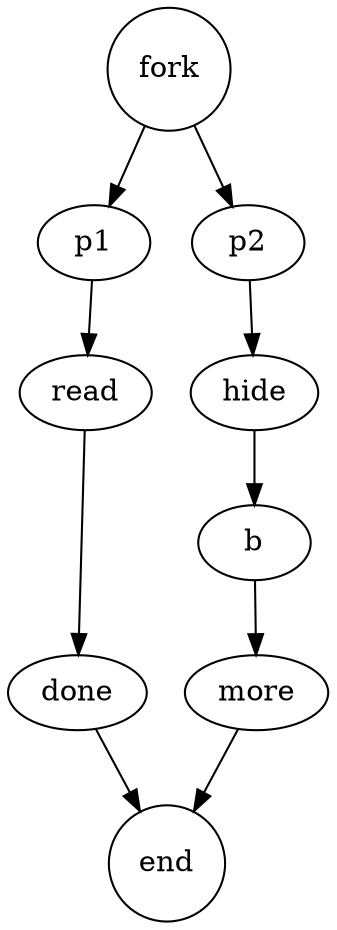digraph G
{
    fork -> p1
    fork -> p2

    subgraph gg
    {
        p1 -> read -> done
        done -> end

        label="colco";
        color=blue
    }

    subgraph vv
    {
        p2 -> hide -> b -> more -> end
    }

    fork [shape=circle]
    end [shape=circle]
}
